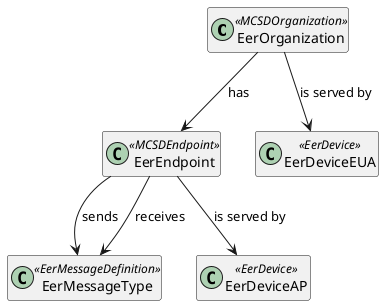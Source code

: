 @startuml EER

hide empty members

class "EerOrganization" as EerOrganization <<MCSDOrganization>>
class "EerEndpoint" as EerEndpoint <<MCSDEndpoint>>
class "EerMessageType" as EerMessageType <<EerMessageDefinition>>
class "EerDeviceEUA" as EerDeviceEUA <<EerDevice>>
class "EerDeviceAP" as EerDeviceAP <<EerDevice>>

EerOrganization --> EerEndpoint : "has"
EerOrganization --> EerDeviceEUA : "is served by"
EerEndpoint --> EerMessageType : "sends"
EerEndpoint --> EerMessageType : "receives"
EerEndpoint --> EerDeviceAP : "is served by"

@enduml
